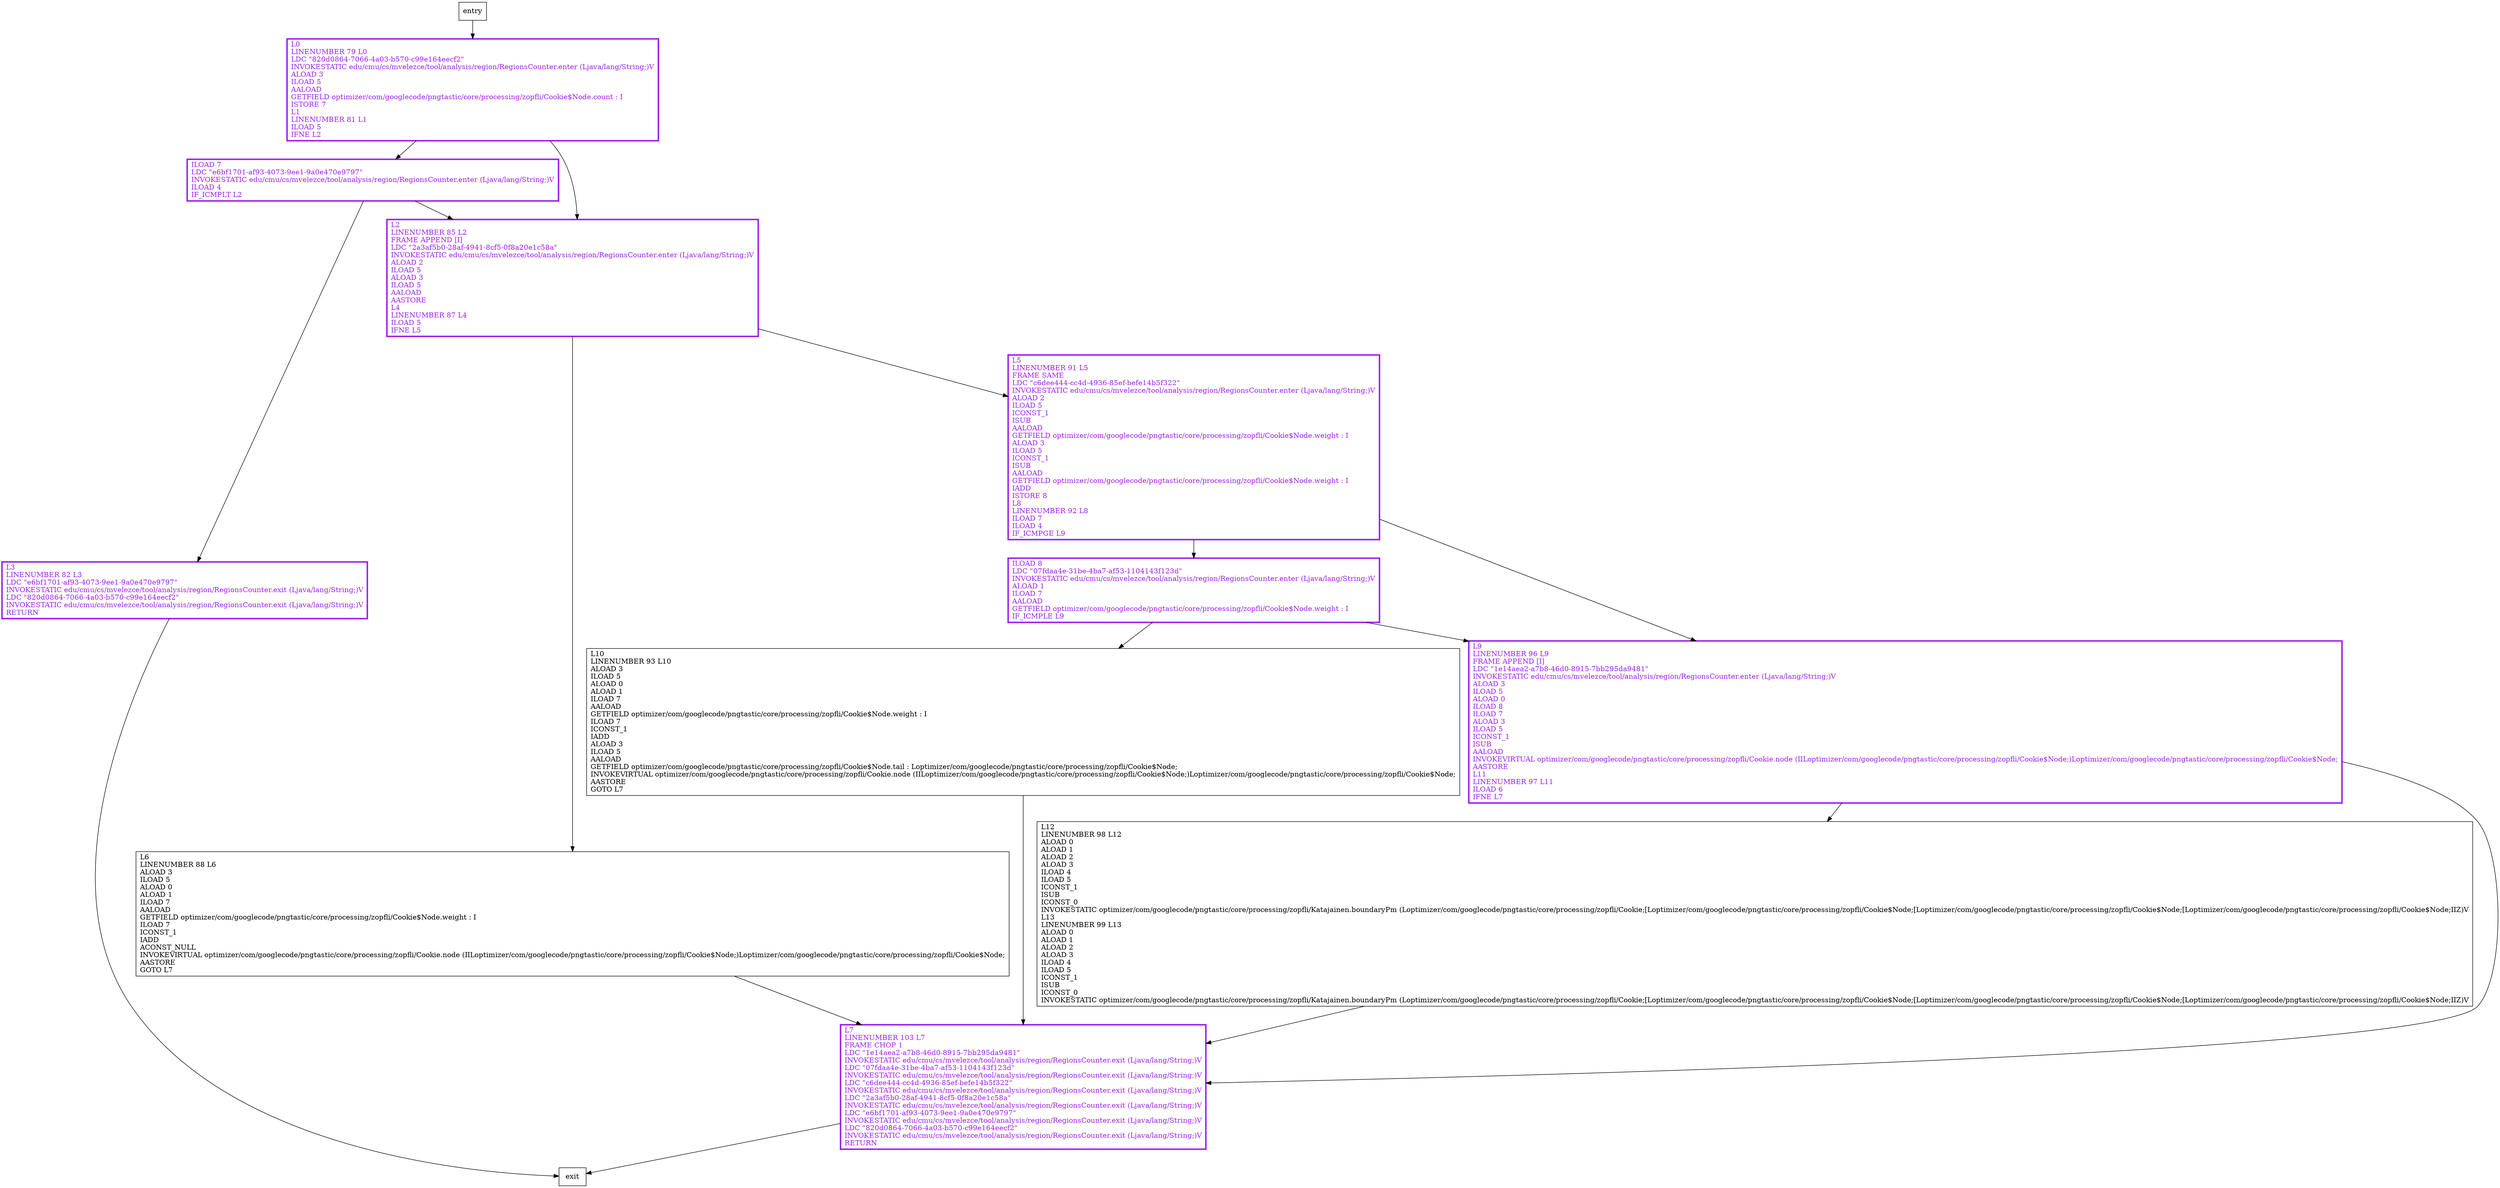 digraph boundaryPm {
node [shape=record];
1995522233 [label="L0\lLINENUMBER 79 L0\lLDC \"820d0864-7066-4a03-b570-c99e164eecf2\"\lINVOKESTATIC edu/cmu/cs/mvelezce/tool/analysis/region/RegionsCounter.enter (Ljava/lang/String;)V\lALOAD 3\lILOAD 5\lAALOAD\lGETFIELD optimizer/com/googlecode/pngtastic/core/processing/zopfli/Cookie$Node.count : I\lISTORE 7\lL1\lLINENUMBER 81 L1\lILOAD 5\lIFNE L2\l"];
948063132 [label="ILOAD 7\lLDC \"e6bf1701-af93-4073-9ee1-9a0e470e9797\"\lINVOKESTATIC edu/cmu/cs/mvelezce/tool/analysis/region/RegionsCounter.enter (Ljava/lang/String;)V\lILOAD 4\lIF_ICMPLT L2\l"];
1602866718 [label="L6\lLINENUMBER 88 L6\lALOAD 3\lILOAD 5\lALOAD 0\lALOAD 1\lILOAD 7\lAALOAD\lGETFIELD optimizer/com/googlecode/pngtastic/core/processing/zopfli/Cookie$Node.weight : I\lILOAD 7\lICONST_1\lIADD\lACONST_NULL\lINVOKEVIRTUAL optimizer/com/googlecode/pngtastic/core/processing/zopfli/Cookie.node (IILoptimizer/com/googlecode/pngtastic/core/processing/zopfli/Cookie$Node;)Loptimizer/com/googlecode/pngtastic/core/processing/zopfli/Cookie$Node;\lAASTORE\lGOTO L7\l"];
989402699 [label="L3\lLINENUMBER 82 L3\lLDC \"e6bf1701-af93-4073-9ee1-9a0e470e9797\"\lINVOKESTATIC edu/cmu/cs/mvelezce/tool/analysis/region/RegionsCounter.exit (Ljava/lang/String;)V\lLDC \"820d0864-7066-4a03-b570-c99e164eecf2\"\lINVOKESTATIC edu/cmu/cs/mvelezce/tool/analysis/region/RegionsCounter.exit (Ljava/lang/String;)V\lRETURN\l"];
1125824607 [label="L12\lLINENUMBER 98 L12\lALOAD 0\lALOAD 1\lALOAD 2\lALOAD 3\lILOAD 4\lILOAD 5\lICONST_1\lISUB\lICONST_0\lINVOKESTATIC optimizer/com/googlecode/pngtastic/core/processing/zopfli/Katajainen.boundaryPm (Loptimizer/com/googlecode/pngtastic/core/processing/zopfli/Cookie;[Loptimizer/com/googlecode/pngtastic/core/processing/zopfli/Cookie$Node;[Loptimizer/com/googlecode/pngtastic/core/processing/zopfli/Cookie$Node;[Loptimizer/com/googlecode/pngtastic/core/processing/zopfli/Cookie$Node;IIZ)V\lL13\lLINENUMBER 99 L13\lALOAD 0\lALOAD 1\lALOAD 2\lALOAD 3\lILOAD 4\lILOAD 5\lICONST_1\lISUB\lICONST_0\lINVOKESTATIC optimizer/com/googlecode/pngtastic/core/processing/zopfli/Katajainen.boundaryPm (Loptimizer/com/googlecode/pngtastic/core/processing/zopfli/Cookie;[Loptimizer/com/googlecode/pngtastic/core/processing/zopfli/Cookie$Node;[Loptimizer/com/googlecode/pngtastic/core/processing/zopfli/Cookie$Node;[Loptimizer/com/googlecode/pngtastic/core/processing/zopfli/Cookie$Node;IIZ)V\l"];
1190227237 [label="L5\lLINENUMBER 91 L5\lFRAME SAME\lLDC \"c6dee444-cc4d-4936-85ef-befe14b5f322\"\lINVOKESTATIC edu/cmu/cs/mvelezce/tool/analysis/region/RegionsCounter.enter (Ljava/lang/String;)V\lALOAD 2\lILOAD 5\lICONST_1\lISUB\lAALOAD\lGETFIELD optimizer/com/googlecode/pngtastic/core/processing/zopfli/Cookie$Node.weight : I\lALOAD 3\lILOAD 5\lICONST_1\lISUB\lAALOAD\lGETFIELD optimizer/com/googlecode/pngtastic/core/processing/zopfli/Cookie$Node.weight : I\lIADD\lISTORE 8\lL8\lLINENUMBER 92 L8\lILOAD 7\lILOAD 4\lIF_ICMPGE L9\l"];
1534703768 [label="L10\lLINENUMBER 93 L10\lALOAD 3\lILOAD 5\lALOAD 0\lALOAD 1\lILOAD 7\lAALOAD\lGETFIELD optimizer/com/googlecode/pngtastic/core/processing/zopfli/Cookie$Node.weight : I\lILOAD 7\lICONST_1\lIADD\lALOAD 3\lILOAD 5\lAALOAD\lGETFIELD optimizer/com/googlecode/pngtastic/core/processing/zopfli/Cookie$Node.tail : Loptimizer/com/googlecode/pngtastic/core/processing/zopfli/Cookie$Node;\lINVOKEVIRTUAL optimizer/com/googlecode/pngtastic/core/processing/zopfli/Cookie.node (IILoptimizer/com/googlecode/pngtastic/core/processing/zopfli/Cookie$Node;)Loptimizer/com/googlecode/pngtastic/core/processing/zopfli/Cookie$Node;\lAASTORE\lGOTO L7\l"];
1979560152 [label="L7\lLINENUMBER 103 L7\lFRAME CHOP 1\lLDC \"1e14aea2-a7b8-46d0-8915-7bb295da9481\"\lINVOKESTATIC edu/cmu/cs/mvelezce/tool/analysis/region/RegionsCounter.exit (Ljava/lang/String;)V\lLDC \"07fdaa4e-31be-4ba7-af53-1104143f123d\"\lINVOKESTATIC edu/cmu/cs/mvelezce/tool/analysis/region/RegionsCounter.exit (Ljava/lang/String;)V\lLDC \"c6dee444-cc4d-4936-85ef-befe14b5f322\"\lINVOKESTATIC edu/cmu/cs/mvelezce/tool/analysis/region/RegionsCounter.exit (Ljava/lang/String;)V\lLDC \"2a3af5b0-28af-4941-8cf5-0f8a20e1c58a\"\lINVOKESTATIC edu/cmu/cs/mvelezce/tool/analysis/region/RegionsCounter.exit (Ljava/lang/String;)V\lLDC \"e6bf1701-af93-4073-9ee1-9a0e470e9797\"\lINVOKESTATIC edu/cmu/cs/mvelezce/tool/analysis/region/RegionsCounter.exit (Ljava/lang/String;)V\lLDC \"820d0864-7066-4a03-b570-c99e164eecf2\"\lINVOKESTATIC edu/cmu/cs/mvelezce/tool/analysis/region/RegionsCounter.exit (Ljava/lang/String;)V\lRETURN\l"];
1251047146 [label="ILOAD 8\lLDC \"07fdaa4e-31be-4ba7-af53-1104143f123d\"\lINVOKESTATIC edu/cmu/cs/mvelezce/tool/analysis/region/RegionsCounter.enter (Ljava/lang/String;)V\lALOAD 1\lILOAD 7\lAALOAD\lGETFIELD optimizer/com/googlecode/pngtastic/core/processing/zopfli/Cookie$Node.weight : I\lIF_ICMPLE L9\l"];
1022665407 [label="L2\lLINENUMBER 85 L2\lFRAME APPEND [I]\lLDC \"2a3af5b0-28af-4941-8cf5-0f8a20e1c58a\"\lINVOKESTATIC edu/cmu/cs/mvelezce/tool/analysis/region/RegionsCounter.enter (Ljava/lang/String;)V\lALOAD 2\lILOAD 5\lALOAD 3\lILOAD 5\lAALOAD\lAASTORE\lL4\lLINENUMBER 87 L4\lILOAD 5\lIFNE L5\l"];
121940834 [label="L9\lLINENUMBER 96 L9\lFRAME APPEND [I]\lLDC \"1e14aea2-a7b8-46d0-8915-7bb295da9481\"\lINVOKESTATIC edu/cmu/cs/mvelezce/tool/analysis/region/RegionsCounter.enter (Ljava/lang/String;)V\lALOAD 3\lILOAD 5\lALOAD 0\lILOAD 8\lILOAD 7\lALOAD 3\lILOAD 5\lICONST_1\lISUB\lAALOAD\lINVOKEVIRTUAL optimizer/com/googlecode/pngtastic/core/processing/zopfli/Cookie.node (IILoptimizer/com/googlecode/pngtastic/core/processing/zopfli/Cookie$Node;)Loptimizer/com/googlecode/pngtastic/core/processing/zopfli/Cookie$Node;\lAASTORE\lL11\lLINENUMBER 97 L11\lILOAD 6\lIFNE L7\l"];
entry;
exit;
1995522233 -> 948063132;
1995522233 -> 1022665407;
1602866718 -> 1979560152;
989402699 -> exit;
1979560152 -> exit;
1251047146 -> 1534703768;
1251047146 -> 121940834;
1022665407 -> 1602866718;
1022665407 -> 1190227237;
121940834 -> 1125824607;
121940834 -> 1979560152;
948063132 -> 989402699;
948063132 -> 1022665407;
entry -> 1995522233;
1125824607 -> 1979560152;
1190227237 -> 1251047146;
1190227237 -> 121940834;
1534703768 -> 1979560152;
1995522233[fontcolor="purple", penwidth=3, color="purple"];
948063132[fontcolor="purple", penwidth=3, color="purple"];
989402699[fontcolor="purple", penwidth=3, color="purple"];
1190227237[fontcolor="purple", penwidth=3, color="purple"];
1979560152[fontcolor="purple", penwidth=3, color="purple"];
1251047146[fontcolor="purple", penwidth=3, color="purple"];
1022665407[fontcolor="purple", penwidth=3, color="purple"];
121940834[fontcolor="purple", penwidth=3, color="purple"];
}
